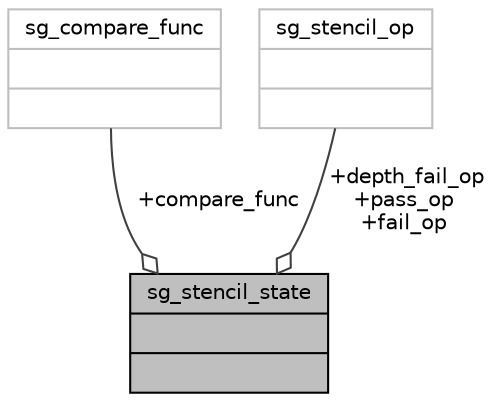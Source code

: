digraph "sg_stencil_state"
{
 // INTERACTIVE_SVG=YES
  bgcolor="transparent";
  edge [fontname="Helvetica",fontsize="10",labelfontname="Helvetica",labelfontsize="10"];
  node [fontname="Helvetica",fontsize="10",shape=record];
  Node1 [label="{sg_stencil_state\n||}",height=0.2,width=0.4,color="black", fillcolor="grey75", style="filled", fontcolor="black"];
  Node2 -> Node1 [color="grey25",fontsize="10",style="solid",label=" +compare_func" ,arrowhead="odiamond",fontname="Helvetica"];
  Node2 [label="{sg_compare_func\n||}",height=0.2,width=0.4,color="grey75"];
  Node3 -> Node1 [color="grey25",fontsize="10",style="solid",label=" +depth_fail_op\n+pass_op\n+fail_op" ,arrowhead="odiamond",fontname="Helvetica"];
  Node3 [label="{sg_stencil_op\n||}",height=0.2,width=0.4,color="grey75"];
}
